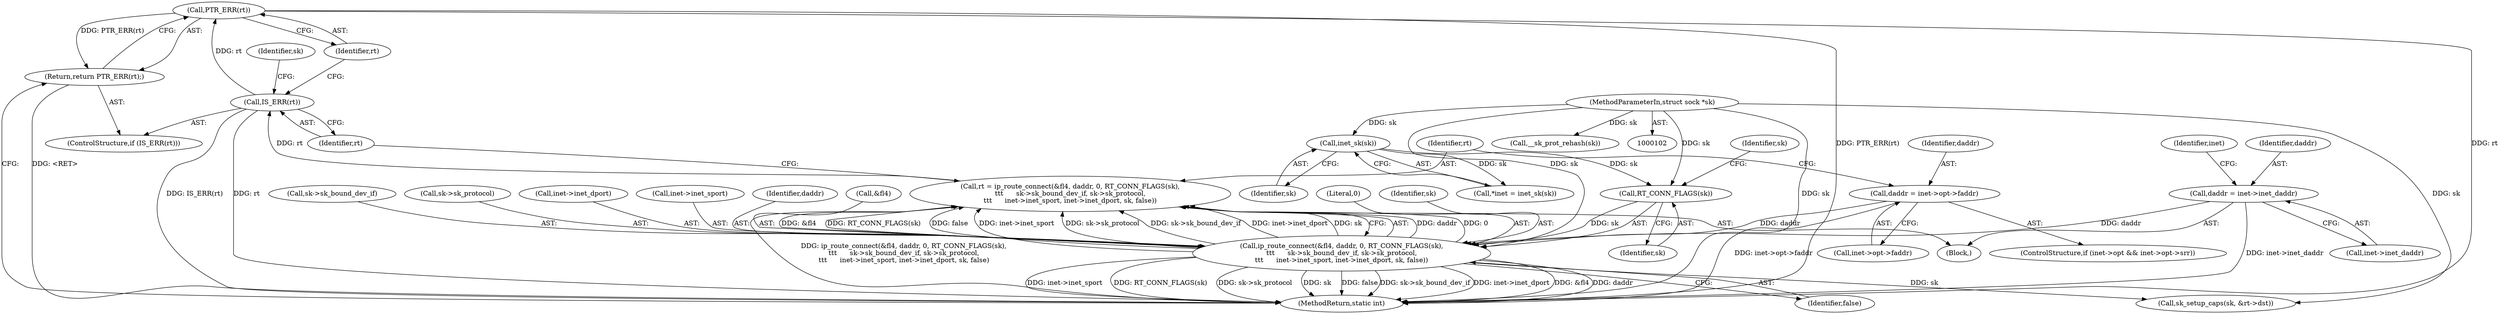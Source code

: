 digraph "0_linux_f6d8bd051c391c1c0458a30b2a7abcd939329259_3@pointer" {
"1000169" [label="(Call,PTR_ERR(rt))"];
"1000166" [label="(Call,IS_ERR(rt))"];
"1000142" [label="(Call,rt = ip_route_connect(&fl4, daddr, 0, RT_CONN_FLAGS(sk),\n\t\t\t      sk->sk_bound_dev_if, sk->sk_protocol,\n\t\t\t      inet->inet_sport, inet->inet_dport, sk, false))"];
"1000144" [label="(Call,ip_route_connect(&fl4, daddr, 0, RT_CONN_FLAGS(sk),\n\t\t\t      sk->sk_bound_dev_if, sk->sk_protocol,\n\t\t\t      inet->inet_sport, inet->inet_dport, sk, false))"];
"1000117" [label="(Call,daddr = inet->inet_daddr)"];
"1000135" [label="(Call,daddr = inet->opt->faddr)"];
"1000149" [label="(Call,RT_CONN_FLAGS(sk))"];
"1000108" [label="(Call,inet_sk(sk))"];
"1000103" [label="(MethodParameterIn,struct sock *sk)"];
"1000168" [label="(Return,return PTR_ERR(rt);)"];
"1000151" [label="(Call,sk->sk_bound_dev_if)"];
"1000109" [label="(Identifier,sk)"];
"1000150" [label="(Identifier,sk)"];
"1000117" [label="(Call,daddr = inet->inet_daddr)"];
"1000143" [label="(Identifier,rt)"];
"1000154" [label="(Call,sk->sk_protocol)"];
"1000142" [label="(Call,rt = ip_route_connect(&fl4, daddr, 0, RT_CONN_FLAGS(sk),\n\t\t\t      sk->sk_bound_dev_if, sk->sk_protocol,\n\t\t\t      inet->inet_sport, inet->inet_dport, sk, false))"];
"1000118" [label="(Identifier,daddr)"];
"1000169" [label="(Call,PTR_ERR(rt))"];
"1000119" [label="(Call,inet->inet_daddr)"];
"1000160" [label="(Call,inet->inet_dport)"];
"1000206" [label="(MethodReturn,static int)"];
"1000128" [label="(Identifier,inet)"];
"1000136" [label="(Identifier,daddr)"];
"1000166" [label="(Call,IS_ERR(rt))"];
"1000144" [label="(Call,ip_route_connect(&fl4, daddr, 0, RT_CONN_FLAGS(sk),\n\t\t\t      sk->sk_bound_dev_if, sk->sk_protocol,\n\t\t\t      inet->inet_sport, inet->inet_dport, sk, false))"];
"1000103" [label="(MethodParameterIn,struct sock *sk)"];
"1000135" [label="(Call,daddr = inet->opt->faddr)"];
"1000165" [label="(ControlStructure,if (IS_ERR(rt)))"];
"1000137" [label="(Call,inet->opt->faddr)"];
"1000171" [label="(Call,sk_setup_caps(sk, &rt->dst))"];
"1000125" [label="(ControlStructure,if (inet->opt && inet->opt->srr))"];
"1000157" [label="(Call,inet->inet_sport)"];
"1000167" [label="(Identifier,rt)"];
"1000147" [label="(Identifier,daddr)"];
"1000104" [label="(Block,)"];
"1000145" [label="(Call,&fl4)"];
"1000152" [label="(Identifier,sk)"];
"1000170" [label="(Identifier,rt)"];
"1000149" [label="(Call,RT_CONN_FLAGS(sk))"];
"1000108" [label="(Call,inet_sk(sk))"];
"1000106" [label="(Call,*inet = inet_sk(sk))"];
"1000168" [label="(Return,return PTR_ERR(rt);)"];
"1000202" [label="(Call,__sk_prot_rehash(sk))"];
"1000148" [label="(Literal,0)"];
"1000163" [label="(Identifier,sk)"];
"1000164" [label="(Identifier,false)"];
"1000172" [label="(Identifier,sk)"];
"1000169" -> "1000168"  [label="AST: "];
"1000169" -> "1000170"  [label="CFG: "];
"1000170" -> "1000169"  [label="AST: "];
"1000168" -> "1000169"  [label="CFG: "];
"1000169" -> "1000206"  [label="DDG: PTR_ERR(rt)"];
"1000169" -> "1000206"  [label="DDG: rt"];
"1000169" -> "1000168"  [label="DDG: PTR_ERR(rt)"];
"1000166" -> "1000169"  [label="DDG: rt"];
"1000166" -> "1000165"  [label="AST: "];
"1000166" -> "1000167"  [label="CFG: "];
"1000167" -> "1000166"  [label="AST: "];
"1000170" -> "1000166"  [label="CFG: "];
"1000172" -> "1000166"  [label="CFG: "];
"1000166" -> "1000206"  [label="DDG: IS_ERR(rt)"];
"1000166" -> "1000206"  [label="DDG: rt"];
"1000142" -> "1000166"  [label="DDG: rt"];
"1000142" -> "1000104"  [label="AST: "];
"1000142" -> "1000144"  [label="CFG: "];
"1000143" -> "1000142"  [label="AST: "];
"1000144" -> "1000142"  [label="AST: "];
"1000167" -> "1000142"  [label="CFG: "];
"1000142" -> "1000206"  [label="DDG: ip_route_connect(&fl4, daddr, 0, RT_CONN_FLAGS(sk),\n\t\t\t      sk->sk_bound_dev_if, sk->sk_protocol,\n\t\t\t      inet->inet_sport, inet->inet_dport, sk, false)"];
"1000144" -> "1000142"  [label="DDG: daddr"];
"1000144" -> "1000142"  [label="DDG: 0"];
"1000144" -> "1000142"  [label="DDG: &fl4"];
"1000144" -> "1000142"  [label="DDG: RT_CONN_FLAGS(sk)"];
"1000144" -> "1000142"  [label="DDG: false"];
"1000144" -> "1000142"  [label="DDG: inet->inet_sport"];
"1000144" -> "1000142"  [label="DDG: sk->sk_protocol"];
"1000144" -> "1000142"  [label="DDG: sk->sk_bound_dev_if"];
"1000144" -> "1000142"  [label="DDG: inet->inet_dport"];
"1000144" -> "1000142"  [label="DDG: sk"];
"1000144" -> "1000164"  [label="CFG: "];
"1000145" -> "1000144"  [label="AST: "];
"1000147" -> "1000144"  [label="AST: "];
"1000148" -> "1000144"  [label="AST: "];
"1000149" -> "1000144"  [label="AST: "];
"1000151" -> "1000144"  [label="AST: "];
"1000154" -> "1000144"  [label="AST: "];
"1000157" -> "1000144"  [label="AST: "];
"1000160" -> "1000144"  [label="AST: "];
"1000163" -> "1000144"  [label="AST: "];
"1000164" -> "1000144"  [label="AST: "];
"1000144" -> "1000206"  [label="DDG: inet->inet_sport"];
"1000144" -> "1000206"  [label="DDG: RT_CONN_FLAGS(sk)"];
"1000144" -> "1000206"  [label="DDG: sk->sk_protocol"];
"1000144" -> "1000206"  [label="DDG: sk"];
"1000144" -> "1000206"  [label="DDG: false"];
"1000144" -> "1000206"  [label="DDG: sk->sk_bound_dev_if"];
"1000144" -> "1000206"  [label="DDG: inet->inet_dport"];
"1000144" -> "1000206"  [label="DDG: &fl4"];
"1000144" -> "1000206"  [label="DDG: daddr"];
"1000117" -> "1000144"  [label="DDG: daddr"];
"1000135" -> "1000144"  [label="DDG: daddr"];
"1000149" -> "1000144"  [label="DDG: sk"];
"1000103" -> "1000144"  [label="DDG: sk"];
"1000144" -> "1000171"  [label="DDG: sk"];
"1000117" -> "1000104"  [label="AST: "];
"1000117" -> "1000119"  [label="CFG: "];
"1000118" -> "1000117"  [label="AST: "];
"1000119" -> "1000117"  [label="AST: "];
"1000128" -> "1000117"  [label="CFG: "];
"1000117" -> "1000206"  [label="DDG: inet->inet_daddr"];
"1000135" -> "1000125"  [label="AST: "];
"1000135" -> "1000137"  [label="CFG: "];
"1000136" -> "1000135"  [label="AST: "];
"1000137" -> "1000135"  [label="AST: "];
"1000143" -> "1000135"  [label="CFG: "];
"1000135" -> "1000206"  [label="DDG: inet->opt->faddr"];
"1000149" -> "1000150"  [label="CFG: "];
"1000150" -> "1000149"  [label="AST: "];
"1000152" -> "1000149"  [label="CFG: "];
"1000108" -> "1000149"  [label="DDG: sk"];
"1000103" -> "1000149"  [label="DDG: sk"];
"1000108" -> "1000106"  [label="AST: "];
"1000108" -> "1000109"  [label="CFG: "];
"1000109" -> "1000108"  [label="AST: "];
"1000106" -> "1000108"  [label="CFG: "];
"1000108" -> "1000106"  [label="DDG: sk"];
"1000103" -> "1000108"  [label="DDG: sk"];
"1000103" -> "1000102"  [label="AST: "];
"1000103" -> "1000206"  [label="DDG: sk"];
"1000103" -> "1000171"  [label="DDG: sk"];
"1000103" -> "1000202"  [label="DDG: sk"];
"1000168" -> "1000165"  [label="AST: "];
"1000206" -> "1000168"  [label="CFG: "];
"1000168" -> "1000206"  [label="DDG: <RET>"];
}
